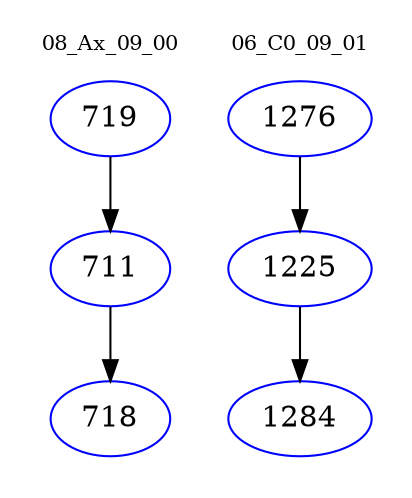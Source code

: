 digraph{
subgraph cluster_0 {
color = white
label = "08_Ax_09_00";
fontsize=10;
T0_719 [label="719", color="blue"]
T0_719 -> T0_711 [color="black"]
T0_711 [label="711", color="blue"]
T0_711 -> T0_718 [color="black"]
T0_718 [label="718", color="blue"]
}
subgraph cluster_1 {
color = white
label = "06_C0_09_01";
fontsize=10;
T1_1276 [label="1276", color="blue"]
T1_1276 -> T1_1225 [color="black"]
T1_1225 [label="1225", color="blue"]
T1_1225 -> T1_1284 [color="black"]
T1_1284 [label="1284", color="blue"]
}
}
